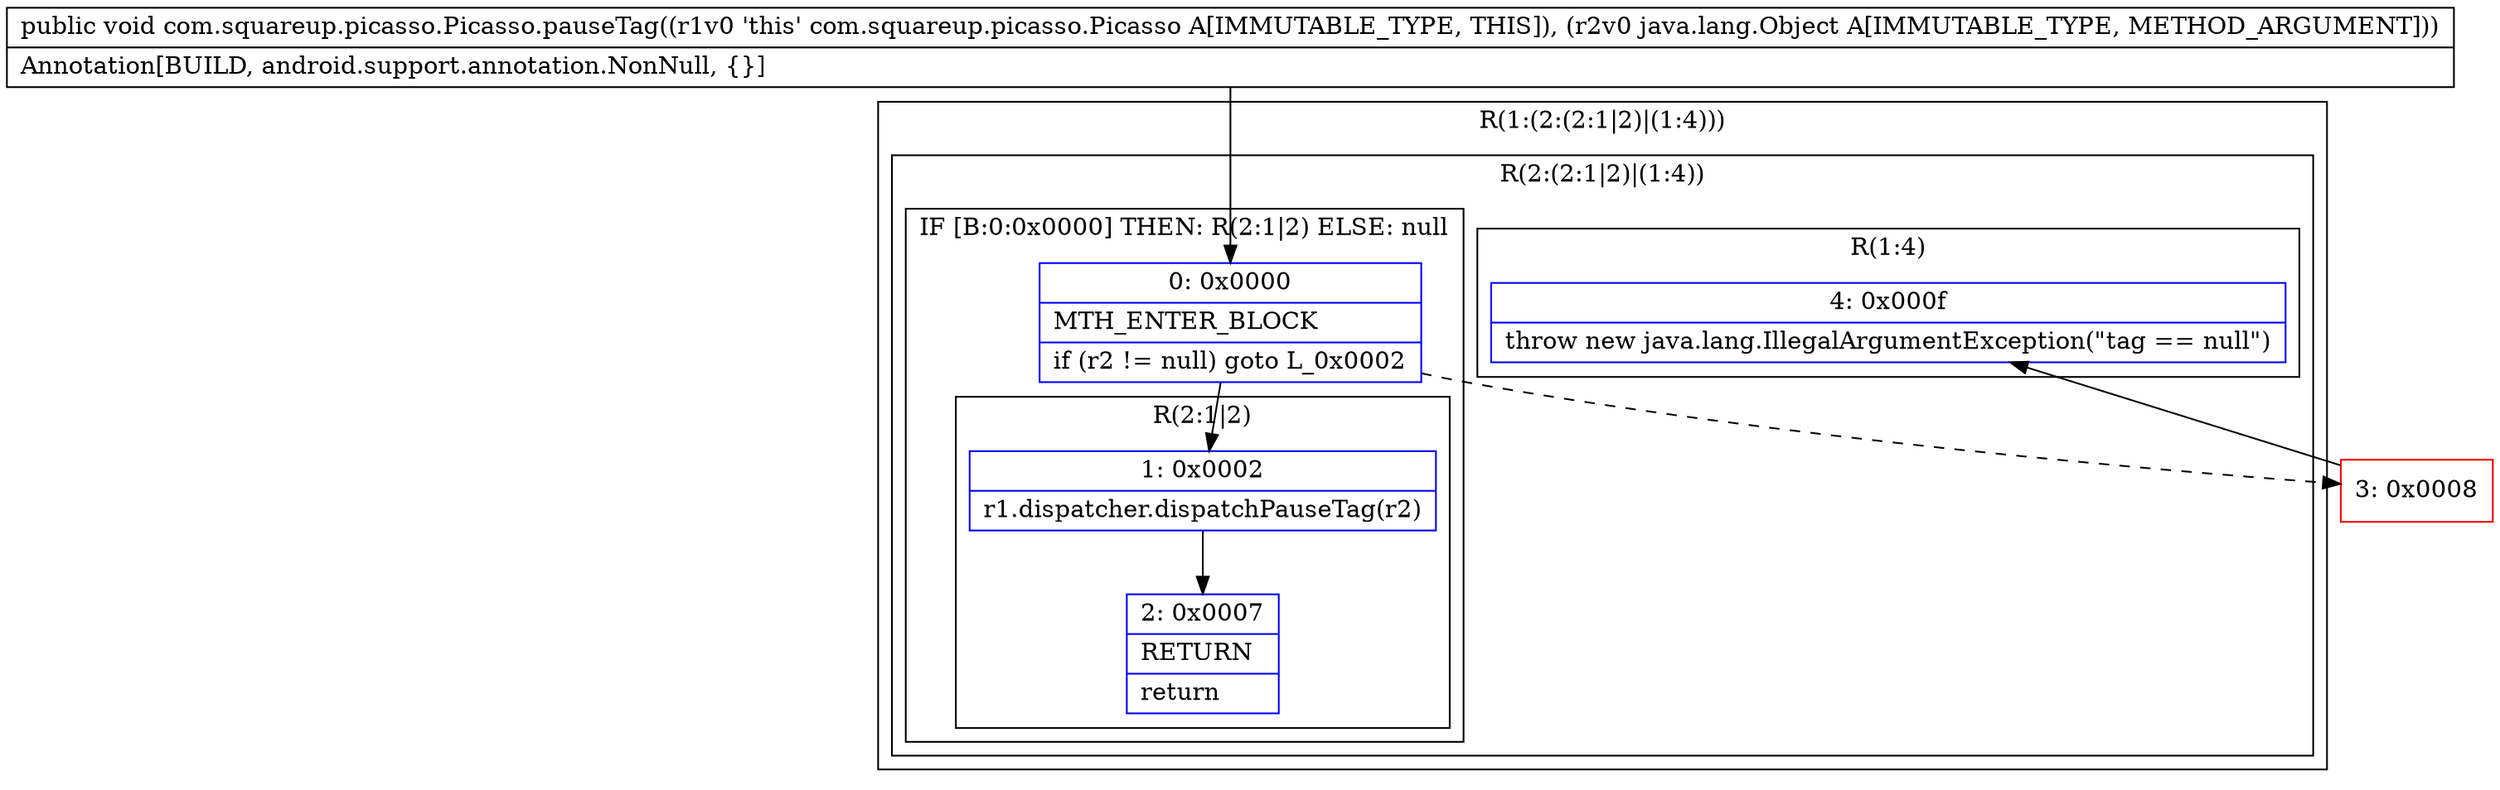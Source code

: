 digraph "CFG forcom.squareup.picasso.Picasso.pauseTag(Ljava\/lang\/Object;)V" {
subgraph cluster_Region_1762842647 {
label = "R(1:(2:(2:1|2)|(1:4)))";
node [shape=record,color=blue];
subgraph cluster_Region_665676133 {
label = "R(2:(2:1|2)|(1:4))";
node [shape=record,color=blue];
subgraph cluster_IfRegion_1178821136 {
label = "IF [B:0:0x0000] THEN: R(2:1|2) ELSE: null";
node [shape=record,color=blue];
Node_0 [shape=record,label="{0\:\ 0x0000|MTH_ENTER_BLOCK\l|if (r2 != null) goto L_0x0002\l}"];
subgraph cluster_Region_1999564527 {
label = "R(2:1|2)";
node [shape=record,color=blue];
Node_1 [shape=record,label="{1\:\ 0x0002|r1.dispatcher.dispatchPauseTag(r2)\l}"];
Node_2 [shape=record,label="{2\:\ 0x0007|RETURN\l|return\l}"];
}
}
subgraph cluster_Region_134435453 {
label = "R(1:4)";
node [shape=record,color=blue];
Node_4 [shape=record,label="{4\:\ 0x000f|throw new java.lang.IllegalArgumentException(\"tag == null\")\l}"];
}
}
}
Node_3 [shape=record,color=red,label="{3\:\ 0x0008}"];
MethodNode[shape=record,label="{public void com.squareup.picasso.Picasso.pauseTag((r1v0 'this' com.squareup.picasso.Picasso A[IMMUTABLE_TYPE, THIS]), (r2v0 java.lang.Object A[IMMUTABLE_TYPE, METHOD_ARGUMENT]))  | Annotation[BUILD, android.support.annotation.NonNull, \{\}]\l}"];
MethodNode -> Node_0;
Node_0 -> Node_1;
Node_0 -> Node_3[style=dashed];
Node_1 -> Node_2;
Node_3 -> Node_4;
}

